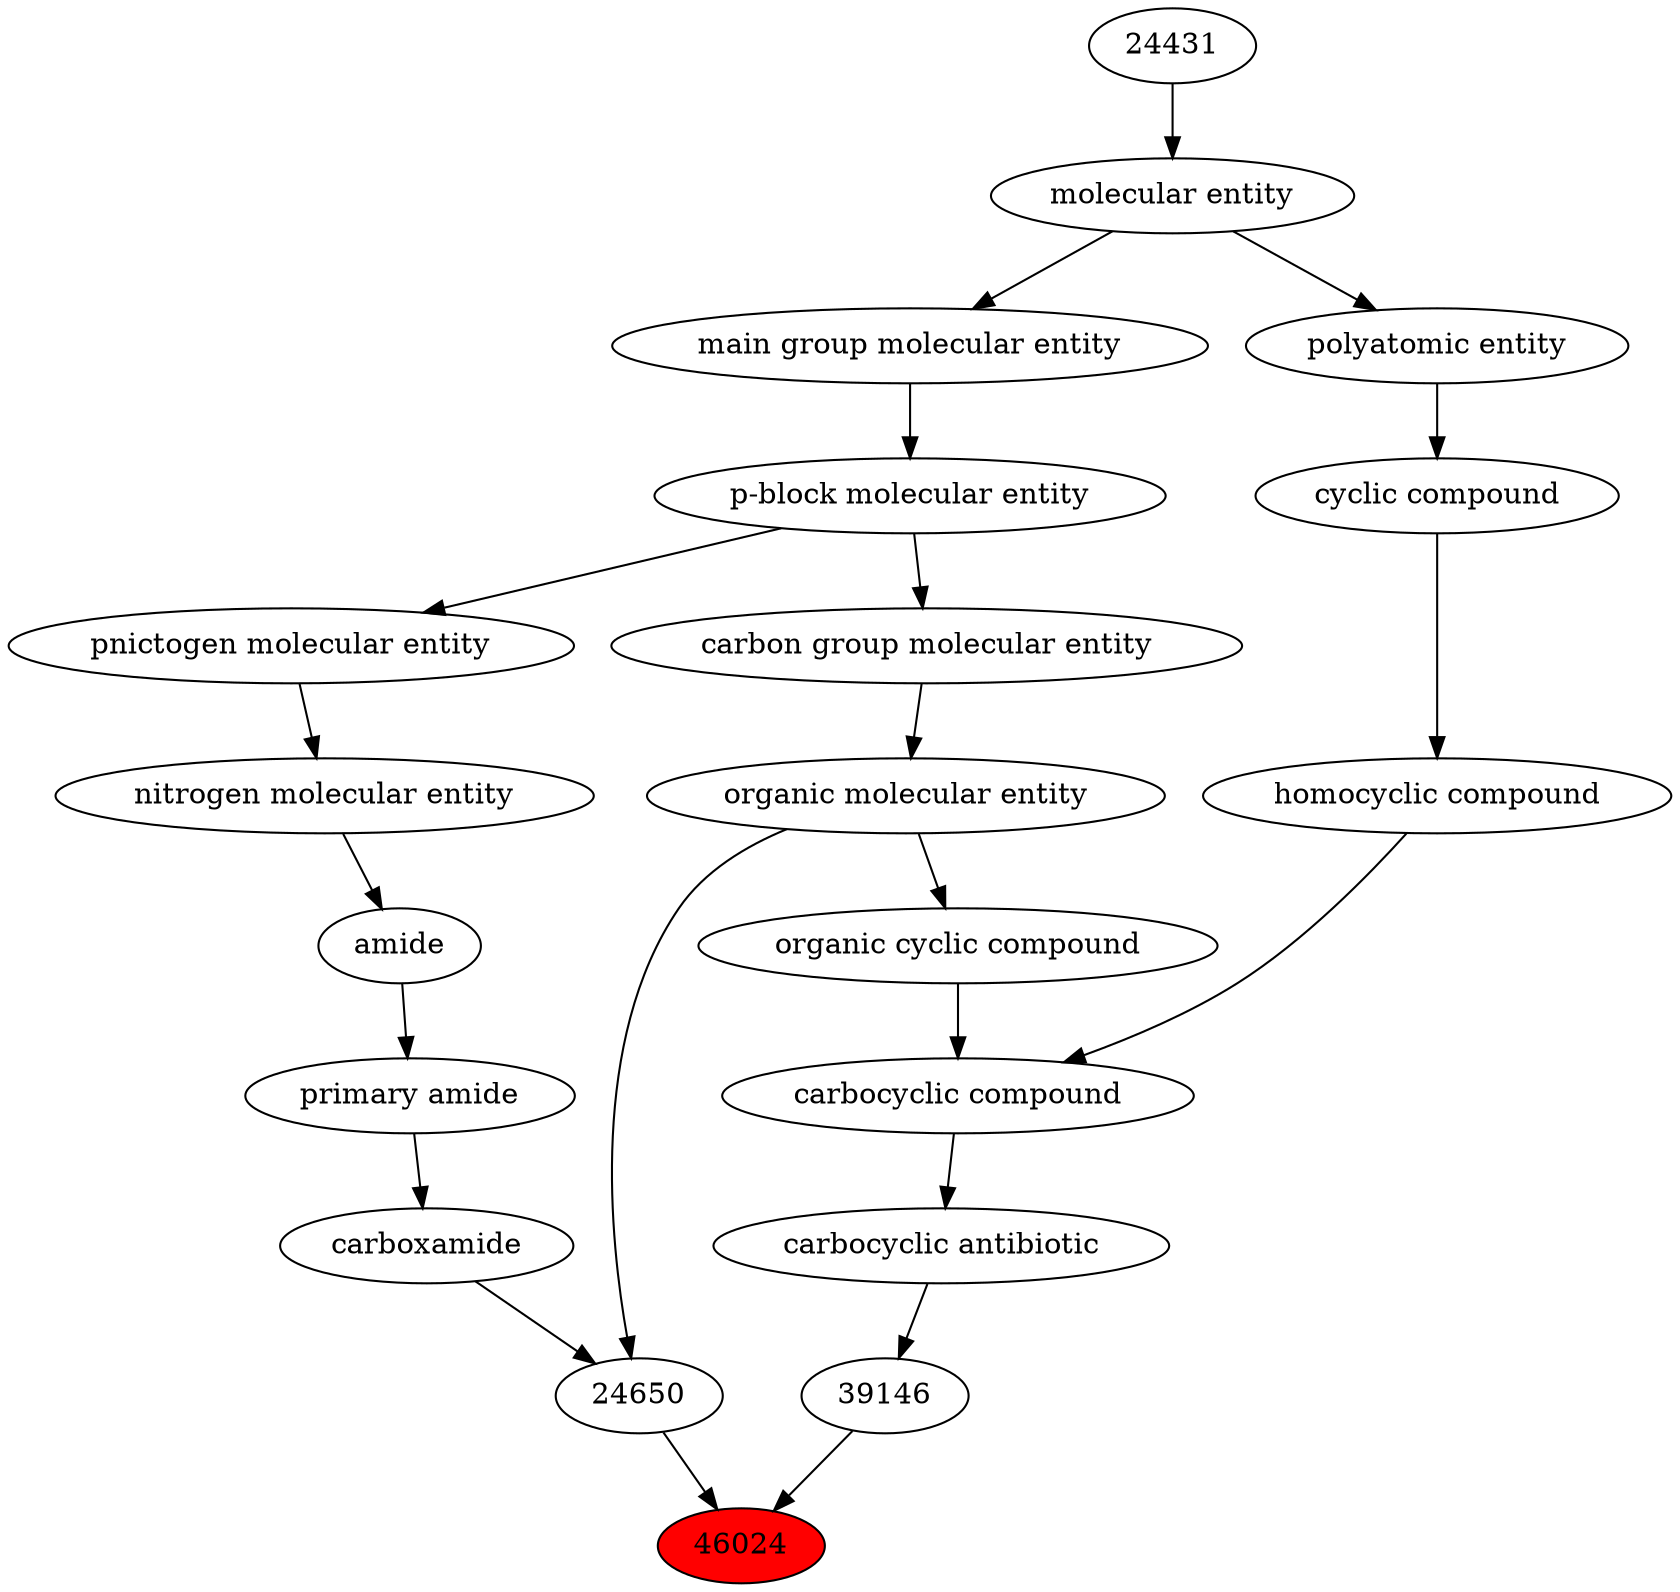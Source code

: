digraph tree{ 
46024 [label="46024" fillcolor=red style=filled]
39146 -> 46024
24650 -> 46024
39146 [label="39146"]
49319 -> 39146
24650 [label="24650"]
37622 -> 24650
50860 -> 24650
49319 [label="carbocyclic antibiotic"]
33598 -> 49319
37622 [label="carboxamide"]
33256 -> 37622
50860 [label="organic molecular entity"]
33582 -> 50860
33598 [label="carbocyclic compound"]
33832 -> 33598
33597 -> 33598
33256 [label="primary amide"]
32988 -> 33256
33582 [label="carbon group molecular entity"]
33675 -> 33582
33832 [label="organic cyclic compound"]
50860 -> 33832
33597 [label="homocyclic compound"]
33595 -> 33597
32988 [label="amide"]
51143 -> 32988
33675 [label="p-block molecular entity"]
33579 -> 33675
33595 [label="cyclic compound"]
36357 -> 33595
51143 [label="nitrogen molecular entity"]
33302 -> 51143
33579 [label="main group molecular entity"]
23367 -> 33579
36357 [label="polyatomic entity"]
23367 -> 36357
33302 [label="pnictogen molecular entity"]
33675 -> 33302
23367 [label="molecular entity"]
24431 -> 23367
24431 [label="24431"]
}